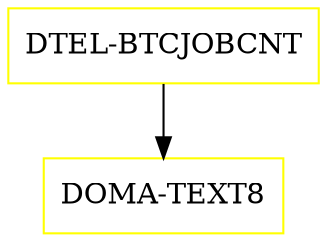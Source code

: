 digraph G {
  "DTEL-BTCJOBCNT" [shape=box,color=yellow];
  "DOMA-TEXT8" [shape=box,color=yellow,URL="./DOMA_TEXT8.html"];
  "DTEL-BTCJOBCNT" -> "DOMA-TEXT8";
}
